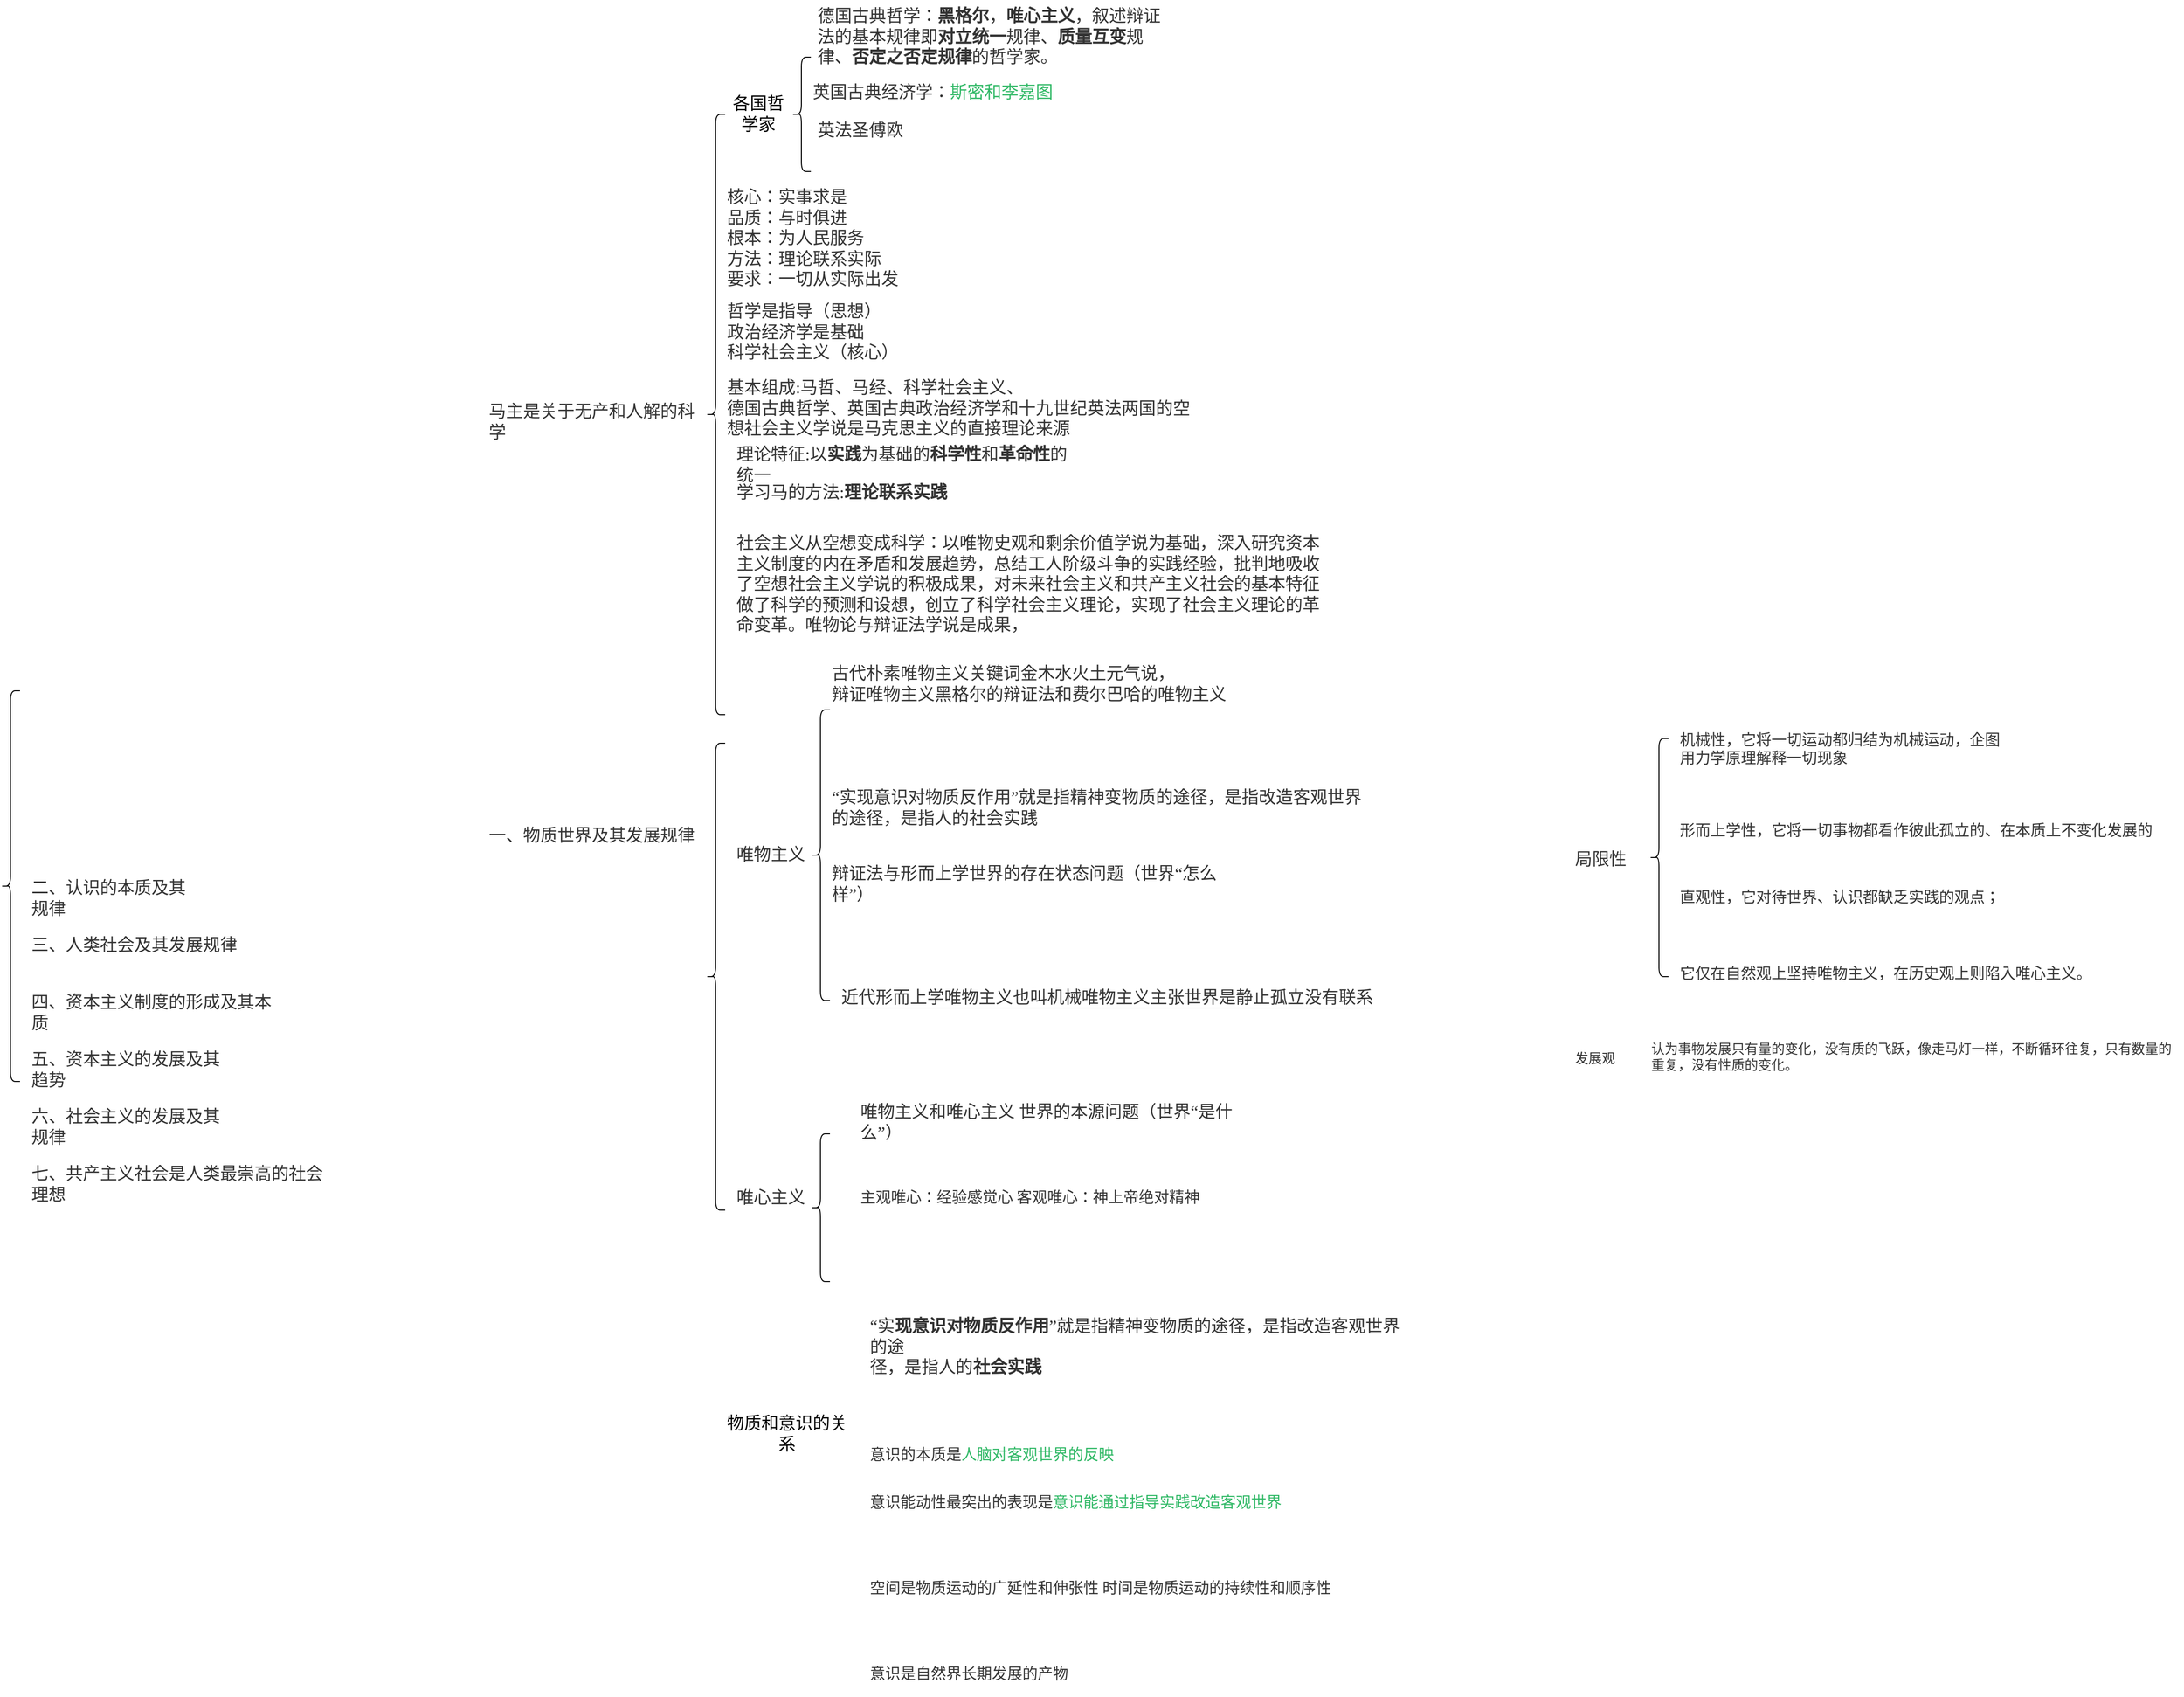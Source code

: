 <mxfile version="24.4.4" type="github">
  <diagram name="第 1 页" id="-wan3ZfH7ez20MEOnloe">
    <mxGraphModel dx="2555" dy="2091" grid="1" gridSize="10" guides="1" tooltips="1" connect="1" arrows="1" fold="1" page="1" pageScale="1" pageWidth="827" pageHeight="1169" math="0" shadow="0">
      <root>
        <mxCell id="0" />
        <mxCell id="1" parent="0" />
        <mxCell id="wunBxoblAqpyveULy-om-1" value="" style="shape=curlyBracket;whiteSpace=wrap;html=1;rounded=1;labelPosition=left;verticalLabelPosition=middle;align=right;verticalAlign=middle;fontSize=18;" parent="1" vertex="1">
          <mxGeometry x="-310" y="495" width="20" height="410" as="geometry" />
        </mxCell>
        <mxCell id="wunBxoblAqpyveULy-om-2" value="&lt;span style=&quot;color: rgb(51, 51, 51); font-family: &amp;quot;Noto Sans SC&amp;quot;; font-size: 18px; font-style: normal; font-variant-ligatures: normal; font-variant-caps: normal; font-weight: 400; letter-spacing: normal; orphans: 2; text-align: left; text-indent: 0px; text-transform: none; widows: 2; word-spacing: 0px; -webkit-text-stroke-width: 0px; white-space: normal; background-color: rgb(255, 255, 255); text-decoration-thickness: initial; text-decoration-style: initial; text-decoration-color: initial; float: none; display: inline !important;&quot;&gt;马主是关于无产和人解的科学&lt;/span&gt;" style="text;whiteSpace=wrap;html=1;fontSize=18;" parent="1" vertex="1">
          <mxGeometry x="200" y="185" width="220" height="40" as="geometry" />
        </mxCell>
        <mxCell id="wunBxoblAqpyveULy-om-3" value="&lt;span style=&quot;color: rgb(51, 51, 51); font-family: &amp;quot;Noto Sans SC&amp;quot;; font-size: 18px; font-style: normal; font-variant-ligatures: normal; font-variant-caps: normal; font-weight: 400; letter-spacing: normal; orphans: 2; text-align: left; text-indent: 0px; text-transform: none; widows: 2; word-spacing: 0px; -webkit-text-stroke-width: 0px; white-space: normal; background-color: rgb(255, 255, 255); text-decoration-thickness: initial; text-decoration-style: initial; text-decoration-color: initial; float: none; display: inline !important;&quot;&gt;一、物质世界及其发展规律&lt;/span&gt;" style="text;whiteSpace=wrap;html=1;fontSize=18;" parent="1" vertex="1">
          <mxGeometry x="200" y="630" width="220" height="40" as="geometry" />
        </mxCell>
        <mxCell id="wunBxoblAqpyveULy-om-4" value="&lt;span style=&quot;color: rgb(51, 51, 51); font-family: &amp;quot;Noto Sans SC&amp;quot;; font-size: 18px; font-style: normal; font-variant-ligatures: normal; font-variant-caps: normal; font-weight: 400; letter-spacing: normal; orphans: 2; text-align: left; text-indent: 0px; text-transform: none; widows: 2; word-spacing: 0px; -webkit-text-stroke-width: 0px; white-space: normal; background-color: rgb(255, 255, 255); text-decoration-thickness: initial; text-decoration-style: initial; text-decoration-color: initial; float: none; display: inline !important;&quot;&gt;二、认识的本质及其规律&lt;/span&gt;" style="text;whiteSpace=wrap;html=1;fontSize=18;" parent="1" vertex="1">
          <mxGeometry x="-280" y="685" width="180" height="40" as="geometry" />
        </mxCell>
        <mxCell id="wunBxoblAqpyveULy-om-5" value="&lt;span style=&quot;color: rgb(51, 51, 51); font-family: &amp;quot;Noto Sans SC&amp;quot;; font-size: 18px; font-style: normal; font-variant-ligatures: normal; font-variant-caps: normal; font-weight: 400; letter-spacing: normal; orphans: 2; text-align: left; text-indent: 0px; text-transform: none; widows: 2; word-spacing: 0px; -webkit-text-stroke-width: 0px; white-space: normal; background-color: rgb(255, 255, 255); text-decoration-thickness: initial; text-decoration-style: initial; text-decoration-color: initial; float: none; display: inline !important;&quot;&gt;三、人类社会及其发展规律&lt;/span&gt;" style="text;whiteSpace=wrap;html=1;fontSize=18;" parent="1" vertex="1">
          <mxGeometry x="-280" y="745" width="260" height="40" as="geometry" />
        </mxCell>
        <mxCell id="wunBxoblAqpyveULy-om-6" value="&lt;span style=&quot;color: rgb(51, 51, 51); font-family: &amp;quot;Noto Sans SC&amp;quot;; font-size: 18px; font-style: normal; font-variant-ligatures: normal; font-variant-caps: normal; font-weight: 400; letter-spacing: normal; orphans: 2; text-align: left; text-indent: 0px; text-transform: none; widows: 2; word-spacing: 0px; -webkit-text-stroke-width: 0px; white-space: normal; background-color: rgb(255, 255, 255); text-decoration-thickness: initial; text-decoration-style: initial; text-decoration-color: initial; float: none; display: inline !important;&quot;&gt;四、资本主义制度的形成及其本质&lt;/span&gt;" style="text;whiteSpace=wrap;html=1;fontSize=18;" parent="1" vertex="1">
          <mxGeometry x="-280" y="805" width="270" height="40" as="geometry" />
        </mxCell>
        <mxCell id="wunBxoblAqpyveULy-om-7" value="&lt;span style=&quot;color: rgb(51, 51, 51); font-family: &amp;quot;Noto Sans SC&amp;quot;; font-size: 18px; font-style: normal; font-variant-ligatures: normal; font-variant-caps: normal; font-weight: 400; letter-spacing: normal; orphans: 2; text-align: left; text-indent: 0px; text-transform: none; widows: 2; word-spacing: 0px; -webkit-text-stroke-width: 0px; white-space: normal; background-color: rgb(255, 255, 255); text-decoration-thickness: initial; text-decoration-style: initial; text-decoration-color: initial; float: none; display: inline !important;&quot;&gt;五、资本主义的发展及其趋势&lt;/span&gt;" style="text;whiteSpace=wrap;html=1;fontSize=18;" parent="1" vertex="1">
          <mxGeometry x="-280" y="865" width="210" height="40" as="geometry" />
        </mxCell>
        <mxCell id="wunBxoblAqpyveULy-om-8" value="&lt;span style=&quot;color: rgb(51, 51, 51); font-family: &amp;quot;Noto Sans SC&amp;quot;; font-size: 18px; font-style: normal; font-variant-ligatures: normal; font-variant-caps: normal; font-weight: 400; letter-spacing: normal; orphans: 2; text-align: left; text-indent: 0px; text-transform: none; widows: 2; word-spacing: 0px; -webkit-text-stroke-width: 0px; white-space: normal; background-color: rgb(255, 255, 255); text-decoration-thickness: initial; text-decoration-style: initial; text-decoration-color: initial; float: none; display: inline !important;&quot;&gt;六、社会主义的发展及其规律&lt;/span&gt;" style="text;whiteSpace=wrap;html=1;fontSize=18;" parent="1" vertex="1">
          <mxGeometry x="-280" y="925" width="210" height="40" as="geometry" />
        </mxCell>
        <mxCell id="wunBxoblAqpyveULy-om-9" value="&lt;span style=&quot;color: rgb(51, 51, 51); font-family: &amp;quot;Noto Sans SC&amp;quot;; font-size: 18px; font-style: normal; font-variant-ligatures: normal; font-variant-caps: normal; font-weight: 400; letter-spacing: normal; orphans: 2; text-align: left; text-indent: 0px; text-transform: none; widows: 2; word-spacing: 0px; -webkit-text-stroke-width: 0px; white-space: normal; background-color: rgb(255, 255, 255); text-decoration-thickness: initial; text-decoration-style: initial; text-decoration-color: initial; float: none; display: inline !important;&quot;&gt;七、共产主义社会是人类最崇高的社会理想&lt;/span&gt;" style="text;whiteSpace=wrap;html=1;fontSize=18;" parent="1" vertex="1">
          <mxGeometry x="-280" y="985" width="310" height="40" as="geometry" />
        </mxCell>
        <mxCell id="wunBxoblAqpyveULy-om-10" value="" style="shape=curlyBracket;whiteSpace=wrap;html=1;rounded=1;labelPosition=left;verticalLabelPosition=middle;align=right;verticalAlign=middle;fontSize=18;" parent="1" vertex="1">
          <mxGeometry x="430" y="-110" width="20" height="630" as="geometry" />
        </mxCell>
        <mxCell id="wunBxoblAqpyveULy-om-11" value="&lt;span style=&quot;color: rgb(51, 51, 51); font-family: &amp;quot;Noto Sans SC&amp;quot;; font-size: 18px; font-style: normal; font-variant-ligatures: normal; font-variant-caps: normal; font-weight: 400; letter-spacing: normal; orphans: 2; text-align: left; text-indent: 0px; text-transform: none; widows: 2; word-spacing: 0px; -webkit-text-stroke-width: 0px; white-space: normal; background-color: rgb(255, 255, 255); text-decoration-thickness: initial; text-decoration-style: initial; text-decoration-color: initial; float: none; display: inline !important;&quot;&gt;基本组成:&lt;/span&gt;&lt;span style=&quot;color: rgb(51, 51, 51); font-family: &amp;quot;Noto Sans SC&amp;quot;; font-size: 18px; background-color: rgb(255, 255, 255);&quot;&gt;马哲、马经、科学社会主义、&lt;/span&gt;&lt;div style=&quot;font-size: 18px;&quot;&gt;&lt;span style=&quot;color: rgb(51, 51, 51); font-family: &amp;quot;Noto Sans SC&amp;quot;; font-size: 18px; background-color: rgb(255, 255, 255);&quot;&gt;德国古典哲学、英国古典政治经济学和十九世纪英法两国的空想社会主义学说是马克思主义的直接理论来源&lt;/span&gt;&lt;span style=&quot;color: rgb(51, 51, 51); font-family: &amp;quot;Noto Sans SC&amp;quot;; font-size: 18px; background-color: rgb(255, 255, 255);&quot;&gt;&lt;br style=&quot;font-size: 18px;&quot;&gt;&lt;/span&gt;&lt;/div&gt;" style="text;whiteSpace=wrap;html=1;fontSize=18;" parent="1" vertex="1">
          <mxGeometry x="450" y="160" width="490" height="60" as="geometry" />
        </mxCell>
        <mxCell id="jRHQk6Dz35OUtVRRtzrg-1" value="&lt;span style=&quot;color: rgb(51, 51, 51); font-family: &amp;quot;Noto Sans SC&amp;quot;; font-size: 18px; font-style: normal; font-variant-ligatures: normal; font-variant-caps: normal; font-weight: 400; letter-spacing: normal; orphans: 2; text-align: left; text-indent: 0px; text-transform: none; widows: 2; word-spacing: 0px; -webkit-text-stroke-width: 0px; white-space: normal; background-color: rgb(255, 255, 255); text-decoration-thickness: initial; text-decoration-style: initial; text-decoration-color: initial; float: none; display: inline !important;&quot;&gt;理论特征:&lt;/span&gt;&lt;span style=&quot;color: rgb(51, 51, 51); font-family: &amp;quot;Noto Sans SC&amp;quot;; font-size: 18px; background-color: rgb(255, 255, 255);&quot;&gt;以&lt;b style=&quot;font-size: 18px;&quot;&gt;实践&lt;/b&gt;为基础的&lt;b style=&quot;font-size: 18px;&quot;&gt;科学性&lt;/b&gt;和&lt;/span&gt;&lt;b style=&quot;color: rgb(51, 51, 51); font-family: &amp;quot;Noto Sans SC&amp;quot;; font-size: 18px;&quot;&gt;革命性&lt;/b&gt;&lt;span style=&quot;background-color: rgb(255, 255, 255); color: rgb(51, 51, 51); font-family: &amp;quot;Noto Sans SC&amp;quot;; font-size: 18px;&quot;&gt;的统一&lt;/span&gt;" style="text;whiteSpace=wrap;html=1;strokeWidth=2;fontSize=18;" vertex="1" parent="1">
          <mxGeometry x="460" y="230" width="350" height="40" as="geometry" />
        </mxCell>
        <mxCell id="jRHQk6Dz35OUtVRRtzrg-2" value="&lt;span style=&quot;color: rgb(51, 51, 51); font-family: &amp;quot;Noto Sans SC&amp;quot;; font-size: 18px; font-style: normal; font-variant-ligatures: normal; font-variant-caps: normal; font-weight: 400; letter-spacing: normal; orphans: 2; text-align: left; text-indent: 0px; text-transform: none; widows: 2; word-spacing: 0px; -webkit-text-stroke-width: 0px; white-space: normal; background-color: rgb(255, 255, 255); text-decoration-thickness: initial; text-decoration-style: initial; text-decoration-color: initial; float: none; display: inline !important;&quot;&gt;学习马的方法:&lt;/span&gt;&lt;span style=&quot;color: rgb(51, 51, 51); font-family: &amp;quot;Noto Sans SC&amp;quot;; font-size: 18px; font-style: normal; font-variant-ligatures: normal; font-variant-caps: normal; letter-spacing: normal; orphans: 2; text-align: left; text-indent: 0px; text-transform: none; widows: 2; word-spacing: 0px; -webkit-text-stroke-width: 0px; white-space: normal; background-color: rgb(255, 255, 255); text-decoration-thickness: initial; text-decoration-style: initial; text-decoration-color: initial; float: none; display: inline !important;&quot;&gt;&lt;b style=&quot;font-size: 18px;&quot;&gt;理论联系实践&lt;/b&gt;&lt;/span&gt;" style="text;whiteSpace=wrap;html=1;fontSize=18;" vertex="1" parent="1">
          <mxGeometry x="460" y="270" width="230" height="40" as="geometry" />
        </mxCell>
        <mxCell id="jRHQk6Dz35OUtVRRtzrg-3" value="&lt;span style=&quot;color: rgb(51, 51, 51); font-family: &amp;quot;Noto Sans SC&amp;quot;; font-size: 18px; font-style: normal; font-variant-ligatures: normal; font-variant-caps: normal; font-weight: 400; letter-spacing: normal; orphans: 2; text-align: left; text-indent: 0px; text-transform: none; widows: 2; word-spacing: 0px; -webkit-text-stroke-width: 0px; white-space: normal; background-color: rgb(255, 255, 255); text-decoration-thickness: initial; text-decoration-style: initial; text-decoration-color: initial; float: none; display: inline !important;&quot;&gt;德国古典哲学：&lt;/span&gt;&lt;span style=&quot;color: rgb(51, 51, 51); font-family: &amp;quot;Noto Sans SC&amp;quot;; font-size: 18px; font-style: normal; font-variant-ligatures: normal; font-variant-caps: normal; letter-spacing: normal; orphans: 2; text-align: left; text-indent: 0px; text-transform: none; widows: 2; word-spacing: 0px; -webkit-text-stroke-width: 0px; white-space: normal; background-color: rgb(255, 255, 255); text-decoration-thickness: initial; text-decoration-style: initial; text-decoration-color: initial; float: none; display: inline !important;&quot;&gt;&lt;b style=&quot;font-size: 18px;&quot;&gt;黑格尔&lt;/b&gt;&lt;/span&gt;&lt;span style=&quot;color: rgb(51, 51, 51); font-family: &amp;quot;Noto Sans SC&amp;quot;; font-size: 18px; font-style: normal; font-variant-ligatures: normal; font-variant-caps: normal; font-weight: 400; letter-spacing: normal; orphans: 2; text-align: left; text-indent: 0px; text-transform: none; widows: 2; word-spacing: 0px; -webkit-text-stroke-width: 0px; white-space: normal; background-color: rgb(255, 255, 255); text-decoration-thickness: initial; text-decoration-style: initial; text-decoration-color: initial; float: none; display: inline !important;&quot;&gt;，&lt;/span&gt;&lt;span style=&quot;color: rgb(51, 51, 51); font-family: &amp;quot;Noto Sans SC&amp;quot;; font-size: 18px; background-color: rgb(255, 255, 255);&quot;&gt;&lt;b style=&quot;font-size: 18px;&quot;&gt;唯心主义&lt;/b&gt;，叙述辩证法的基本规律即&lt;b style=&quot;font-size: 18px;&quot;&gt;对立统一&lt;/b&gt;规律、&lt;b style=&quot;font-size: 18px;&quot;&gt;质量互变&lt;/b&gt;规律、&lt;b style=&quot;font-size: 18px;&quot;&gt;否定之否定规律&lt;/b&gt;的哲学家。&lt;/span&gt;" style="text;whiteSpace=wrap;html=1;fontSize=18;" vertex="1" parent="1">
          <mxGeometry x="545" y="-230" width="370" height="40" as="geometry" />
        </mxCell>
        <mxCell id="jRHQk6Dz35OUtVRRtzrg-4" value="&lt;span style=&quot;color: rgb(51, 51, 51); font-family: &amp;quot;Noto Sans SC&amp;quot;; font-size: 18px; font-style: normal; font-variant-ligatures: normal; font-variant-caps: normal; font-weight: 400; letter-spacing: normal; orphans: 2; text-align: left; text-indent: 0px; text-transform: none; widows: 2; word-spacing: 0px; -webkit-text-stroke-width: 0px; white-space: normal; background-color: rgb(255, 255, 255); text-decoration-thickness: initial; text-decoration-style: initial; text-decoration-color: initial; float: none; display: inline !important;&quot;&gt;英国古典经济学：&lt;/span&gt;&lt;span style=&quot;color: rgb(47, 184, 101); font-family: &amp;quot;Noto Sans SC&amp;quot;; font-size: 18px; background-color: rgb(255, 255, 255);&quot;&gt;斯密和李嘉图&lt;/span&gt;" style="text;whiteSpace=wrap;html=1;fontSize=18;" vertex="1" parent="1">
          <mxGeometry x="540" y="-150" width="270" height="40" as="geometry" />
        </mxCell>
        <mxCell id="jRHQk6Dz35OUtVRRtzrg-5" value="" style="shape=curlyBracket;whiteSpace=wrap;html=1;rounded=1;labelPosition=left;verticalLabelPosition=middle;align=right;verticalAlign=middle;fontSize=18;" vertex="1" parent="1">
          <mxGeometry x="520" y="-170" width="20" height="120" as="geometry" />
        </mxCell>
        <mxCell id="jRHQk6Dz35OUtVRRtzrg-6" value="各国哲学家" style="text;html=1;align=center;verticalAlign=middle;whiteSpace=wrap;rounded=0;fontSize=18;" vertex="1" parent="1">
          <mxGeometry x="450" y="-125" width="70" height="30" as="geometry" />
        </mxCell>
        <mxCell id="jRHQk6Dz35OUtVRRtzrg-8" value="&lt;span style=&quot;color: rgb(51, 51, 51); font-family: &amp;quot;Noto Sans SC&amp;quot;; font-size: 18px; font-style: normal; font-variant-ligatures: normal; font-variant-caps: normal; font-weight: 400; letter-spacing: normal; orphans: 2; text-align: left; text-indent: 0px; text-transform: none; widows: 2; word-spacing: 0px; -webkit-text-stroke-width: 0px; white-space: normal; background-color: rgb(255, 255, 255); text-decoration-thickness: initial; text-decoration-style: initial; text-decoration-color: initial; float: none; display: inline !important;&quot;&gt;社会主义从空想变成科学：&lt;/span&gt;&lt;span style=&quot;color: rgb(51, 51, 51); font-family: &amp;quot;Noto Sans SC&amp;quot;; font-size: 18px; background-color: rgb(255, 255, 255);&quot;&gt;以唯物史观和剩余价值学说为基础，&lt;/span&gt;&lt;span style=&quot;color: rgb(51, 51, 51); font-family: &amp;quot;Noto Sans SC&amp;quot;; font-size: 18px; background-color: rgb(255, 255, 255);&quot;&gt;深入研究资本主义制度的内在矛盾和发展趋势，&lt;/span&gt;&lt;span style=&quot;color: rgb(51, 51, 51); font-family: &amp;quot;Noto Sans SC&amp;quot;; font-size: 18px; background-color: rgb(255, 255, 255);&quot;&gt;总结工人阶级斗争的实践经验，批判地吸收了空想社会主义学说的积极成果，&lt;/span&gt;&lt;span style=&quot;color: rgb(51, 51, 51); font-family: &amp;quot;Noto Sans SC&amp;quot;; font-size: 18px; background-color: rgb(255, 255, 255);&quot;&gt;对未来社会主义和共产主义社会的基本特征做了科学的预测和设想，创立了科学社会主义理论，实现了社会主义理论的革命变革。唯物论与辩证法学说是成果，&lt;/span&gt;" style="text;whiteSpace=wrap;html=1;fontSize=18;" vertex="1" parent="1">
          <mxGeometry x="460" y="322.5" width="630" height="147.5" as="geometry" />
        </mxCell>
        <mxCell id="jRHQk6Dz35OUtVRRtzrg-9" value="&lt;div style=&quot;box-sizing: border-box; margin: 0px; padding: 0px; color: rgb(51, 51, 51); font-family: &amp;quot;Noto Sans SC&amp;quot;; font-size: 18px; font-style: normal; font-variant-ligatures: normal; font-variant-caps: normal; font-weight: 400; letter-spacing: normal; orphans: 2; text-align: left; text-indent: 0px; text-transform: none; widows: 2; word-spacing: 0px; -webkit-text-stroke-width: 0px; white-space: normal; background-color: rgb(255, 255, 255); text-decoration-thickness: initial; text-decoration-style: initial; text-decoration-color: initial;&quot;&gt;&lt;div style=&quot;box-sizing: border-box; margin: 0px; padding: 0px; font-size: 18px;&quot;&gt;核心：实事求是&amp;nbsp;&lt;/div&gt;&lt;div style=&quot;box-sizing: border-box; margin: 0px; padding: 0px; font-size: 18px;&quot;&gt;品质：与时俱进&amp;nbsp;&lt;/div&gt;&lt;div style=&quot;box-sizing: border-box; margin: 0px; padding: 0px; font-size: 18px;&quot;&gt;根本：为人民服务&amp;nbsp;&lt;/div&gt;&lt;div style=&quot;box-sizing: border-box; margin: 0px; padding: 0px; font-size: 18px;&quot;&gt;方法：理论联系实际&amp;nbsp;&lt;/div&gt;&lt;div style=&quot;box-sizing: border-box; margin: 0px; padding: 0px; font-size: 18px;&quot;&gt;要求：一切从实际出发&lt;/div&gt;&lt;/div&gt;&lt;div style=&quot;box-sizing: border-box; margin: 0px 0px auto; padding: 0px; display: flex; justify-content: flex-end; align-items: center; color: rgb(51, 51, 51); font-family: &amp;quot;Noto Sans SC&amp;quot;; font-size: 18px; font-style: normal; font-variant-ligatures: normal; font-variant-caps: normal; font-weight: 400; letter-spacing: normal; orphans: 2; text-align: left; text-indent: 0px; text-transform: none; widows: 2; word-spacing: 0px; -webkit-text-stroke-width: 0px; white-space: normal; background-color: rgb(255, 255, 255); text-decoration-thickness: initial; text-decoration-style: initial; text-decoration-color: initial;&quot; class=&quot;comment_menu&quot;&gt;&lt;button style=&quot;box-sizing: border-box; margin: 0px 20px 0px 0px; padding: 0px; outline: none; border: none; border-radius: 0px; font-family: inherit; font-size: 18px; line-height: inherit; overflow: visible; text-transform: none; appearance: button; background: transparent; display: flex; align-items: center; color: rgb(153, 153, 153); cursor: pointer;&quot; class=&quot;comment_like&quot;&gt;&lt;br class=&quot;Apple-interchange-newline&quot; style=&quot;font-size: 18px;&quot;&gt;&lt;br style=&quot;font-size: 18px;&quot;&gt;&lt;br style=&quot;font-size: 18px;&quot;&gt;&lt;/button&gt;&lt;/div&gt;" style="text;whiteSpace=wrap;html=1;fontSize=18;" vertex="1" parent="1">
          <mxGeometry x="450" y="-40" width="560" height="120" as="geometry" />
        </mxCell>
        <mxCell id="jRHQk6Dz35OUtVRRtzrg-10" value="&lt;span style=&quot;color: rgb(51, 51, 51); font-family: &amp;quot;Noto Sans SC&amp;quot;; font-size: 18px; font-style: normal; font-variant-ligatures: normal; font-variant-caps: normal; font-weight: 400; letter-spacing: normal; orphans: 2; text-align: left; text-indent: 0px; text-transform: none; widows: 2; word-spacing: 0px; -webkit-text-stroke-width: 0px; white-space: normal; background-color: rgb(255, 255, 255); text-decoration-thickness: initial; text-decoration-style: initial; text-decoration-color: initial; float: none; display: inline !important;&quot;&gt;哲学是指导（思想）&lt;/span&gt;&lt;div style=&quot;font-size: 18px;&quot;&gt;&lt;span style=&quot;color: rgb(51, 51, 51); font-family: &amp;quot;Noto Sans SC&amp;quot;; font-size: 18px; font-style: normal; font-variant-ligatures: normal; font-variant-caps: normal; font-weight: 400; letter-spacing: normal; orphans: 2; text-align: left; text-indent: 0px; text-transform: none; widows: 2; word-spacing: 0px; -webkit-text-stroke-width: 0px; white-space: normal; background-color: rgb(255, 255, 255); text-decoration-thickness: initial; text-decoration-style: initial; text-decoration-color: initial; float: none; display: inline !important;&quot;&gt;政治经济学是基础&lt;/span&gt;&lt;/div&gt;&lt;div style=&quot;font-size: 18px;&quot;&gt;&lt;span style=&quot;color: rgb(51, 51, 51); font-family: &amp;quot;Noto Sans SC&amp;quot;; font-size: 18px; font-style: normal; font-variant-ligatures: normal; font-variant-caps: normal; font-weight: 400; letter-spacing: normal; orphans: 2; text-align: left; text-indent: 0px; text-transform: none; widows: 2; word-spacing: 0px; -webkit-text-stroke-width: 0px; white-space: normal; background-color: rgb(255, 255, 255); text-decoration-thickness: initial; text-decoration-style: initial; text-decoration-color: initial; float: none; display: inline !important;&quot;&gt;科学社会主义（核心）&lt;/span&gt;&lt;/div&gt;" style="text;whiteSpace=wrap;html=1;fontSize=18;" vertex="1" parent="1">
          <mxGeometry x="450" y="80" width="560" height="70" as="geometry" />
        </mxCell>
        <mxCell id="jRHQk6Dz35OUtVRRtzrg-11" value="&lt;span style=&quot;color: rgb(51, 51, 51); font-family: &amp;quot;Noto Sans SC&amp;quot;; font-size: 18px; font-style: normal; font-variant-ligatures: normal; font-variant-caps: normal; font-weight: 400; letter-spacing: normal; orphans: 2; text-align: left; text-indent: 0px; text-transform: none; widows: 2; word-spacing: 0px; -webkit-text-stroke-width: 0px; white-space: normal; background-color: rgb(255, 255, 255); text-decoration-thickness: initial; text-decoration-style: initial; text-decoration-color: initial; float: none; display: inline !important;&quot;&gt;英法&lt;/span&gt;&lt;span style=&quot;color: rgb(51, 51, 51); font-family: &amp;quot;Noto Sans SC&amp;quot;; font-size: 18px; background-color: rgb(255, 255, 255);&quot;&gt;圣傅欧&lt;/span&gt;" style="text;whiteSpace=wrap;html=1;fontSize=18;" vertex="1" parent="1">
          <mxGeometry x="545" y="-110" width="125" height="40" as="geometry" />
        </mxCell>
        <mxCell id="jRHQk6Dz35OUtVRRtzrg-12" value="" style="shape=curlyBracket;whiteSpace=wrap;html=1;rounded=1;labelPosition=left;verticalLabelPosition=middle;align=right;verticalAlign=middle;fontSize=18;" vertex="1" parent="1">
          <mxGeometry x="430" y="550" width="20" height="490" as="geometry" />
        </mxCell>
        <mxCell id="jRHQk6Dz35OUtVRRtzrg-13" value="&lt;span style=&quot;color: rgb(51, 51, 51); font-family: &amp;quot;Noto Sans SC&amp;quot;; font-size: 18px; font-style: normal; font-variant-ligatures: normal; font-variant-caps: normal; font-weight: 400; letter-spacing: normal; orphans: 2; text-align: left; text-indent: 0px; text-transform: none; widows: 2; word-spacing: 0px; -webkit-text-stroke-width: 0px; white-space: normal; background-color: rgb(255, 255, 255); text-decoration-thickness: initial; text-decoration-style: initial; text-decoration-color: initial; float: none; display: inline !important;&quot;&gt;古代朴素唯物主义关键词金木水火土元气说，&lt;/span&gt;&lt;div style=&quot;font-size: 18px;&quot;&gt;&lt;span style=&quot;background-color: rgb(255, 255, 255); color: rgb(51, 51, 51); font-family: &amp;quot;Noto Sans SC&amp;quot;;&quot;&gt;辩证唯物主义黑格尔的辩证法和费尔巴哈的唯物主义&lt;/span&gt;&lt;br&gt;&lt;/div&gt;" style="text;whiteSpace=wrap;html=1;fontSize=18;" vertex="1" parent="1">
          <mxGeometry x="560" y="460" width="570" height="120" as="geometry" />
        </mxCell>
        <mxCell id="jRHQk6Dz35OUtVRRtzrg-14" value="&lt;span style=&quot;color: rgb(51, 51, 51); font-family: &amp;quot;Noto Sans SC&amp;quot;; font-size: 18px; font-style: normal; font-variant-ligatures: normal; font-variant-caps: normal; font-weight: 400; letter-spacing: normal; orphans: 2; text-align: left; text-indent: 0px; text-transform: none; widows: 2; word-spacing: 0px; -webkit-text-stroke-width: 0px; white-space: normal; background-color: rgb(255, 255, 255); text-decoration-thickness: initial; text-decoration-style: initial; text-decoration-color: initial; float: none; display: inline !important;&quot;&gt;唯物主义&lt;/span&gt;" style="text;whiteSpace=wrap;html=1;fontSize=18;" vertex="1" parent="1">
          <mxGeometry x="460" y="650" width="80" height="40" as="geometry" />
        </mxCell>
        <mxCell id="jRHQk6Dz35OUtVRRtzrg-15" value="" style="shape=curlyBracket;whiteSpace=wrap;html=1;rounded=1;labelPosition=left;verticalLabelPosition=middle;align=right;verticalAlign=middle;fontSize=18;" vertex="1" parent="1">
          <mxGeometry x="540" y="960" width="20" height="155" as="geometry" />
        </mxCell>
        <mxCell id="jRHQk6Dz35OUtVRRtzrg-16" value="&lt;span style=&quot;color: rgb(51, 51, 51); font-family: &amp;quot;Noto Sans SC&amp;quot;; font-size: 18px; font-style: normal; font-variant-ligatures: normal; font-variant-caps: normal; font-weight: 400; letter-spacing: normal; orphans: 2; text-align: left; text-indent: 0px; text-transform: none; widows: 2; word-spacing: 0px; -webkit-text-stroke-width: 0px; white-space: normal; background-color: rgb(255, 255, 255); text-decoration-thickness: initial; text-decoration-style: initial; text-decoration-color: initial; float: none; display: inline !important;&quot;&gt;唯物主义和唯心主义&amp;nbsp;&lt;/span&gt;&lt;span style=&quot;color: rgb(51, 51, 51); font-family: &amp;quot;Noto Sans SC&amp;quot;; font-size: 18px; background-color: rgb(255, 255, 255);&quot;&gt;世界的本源问题（世界“是什么”）&lt;/span&gt;" style="text;whiteSpace=wrap;html=1;fontSize=18;" vertex="1" parent="1">
          <mxGeometry x="590" y="920" width="420" height="40" as="geometry" />
        </mxCell>
        <mxCell id="jRHQk6Dz35OUtVRRtzrg-17" value="&lt;span style=&quot;color: rgb(51, 51, 51); font-family: &amp;quot;Noto Sans SC&amp;quot;; font-size: 18px; font-style: normal; font-variant-ligatures: normal; font-variant-caps: normal; font-weight: 400; letter-spacing: normal; orphans: 2; text-align: left; text-indent: 0px; text-transform: none; widows: 2; word-spacing: 0px; -webkit-text-stroke-width: 0px; white-space: normal; background-color: rgb(255, 255, 255); text-decoration-thickness: initial; text-decoration-style: initial; text-decoration-color: initial; float: none; display: inline !important;&quot;&gt;辩证法与形而上学&lt;/span&gt;&lt;span style=&quot;color: rgb(51, 51, 51); font-family: &amp;quot;Noto Sans SC&amp;quot;; font-size: 18px; background-color: rgb(255, 255, 255);&quot;&gt;世界的存在状态问题（世界“怎么样”）&lt;/span&gt;" style="text;whiteSpace=wrap;html=1;fontSize=18;" vertex="1" parent="1">
          <mxGeometry x="560" y="670" width="440" height="40" as="geometry" />
        </mxCell>
        <mxCell id="jRHQk6Dz35OUtVRRtzrg-18" value="&lt;span style=&quot;color: rgb(51, 51, 51); font-family: &amp;quot;Noto Sans SC&amp;quot;; font-size: 18px; font-style: normal; font-variant-ligatures: normal; font-variant-caps: normal; font-weight: 400; letter-spacing: normal; orphans: 2; text-align: left; text-indent: 0px; text-transform: none; widows: 2; word-spacing: 0px; -webkit-text-stroke-width: 0px; white-space: normal; background-color: rgb(255, 255, 255); text-decoration-thickness: initial; text-decoration-style: initial; text-decoration-color: initial; float: none; display: inline !important;&quot;&gt;唯心主义&lt;/span&gt;" style="text;whiteSpace=wrap;html=1;fontSize=18;" vertex="1" parent="1">
          <mxGeometry x="460" y="1010" width="80" height="40" as="geometry" />
        </mxCell>
        <mxCell id="jRHQk6Dz35OUtVRRtzrg-19" value="" style="shape=curlyBracket;whiteSpace=wrap;html=1;rounded=1;labelPosition=left;verticalLabelPosition=middle;align=right;verticalAlign=middle;fontSize=18;" vertex="1" parent="1">
          <mxGeometry x="540" y="515" width="20" height="305" as="geometry" />
        </mxCell>
        <mxCell id="jRHQk6Dz35OUtVRRtzrg-20" value="&lt;span style=&quot;color: rgb(51, 51, 51); font-family: &amp;quot;Noto Sans SC&amp;quot;; font-size: 18px; font-style: normal; font-variant-ligatures: normal; font-variant-caps: normal; font-weight: 400; letter-spacing: normal; orphans: 2; text-align: left; text-indent: 0px; text-transform: none; widows: 2; word-spacing: 0px; -webkit-text-stroke-width: 0px; white-space: normal; background-color: rgb(255, 255, 255); text-decoration-thickness: initial; text-decoration-style: initial; text-decoration-color: initial; float: none; display: inline !important;&quot;&gt;“实现意识对物质反作用”就是指精神变物质的途径，是指改造客观世界的途径，是指人的社会实践&lt;/span&gt;" style="text;whiteSpace=wrap;html=1;fontSize=18;" vertex="1" parent="1">
          <mxGeometry x="560" y="590" width="560" height="60" as="geometry" />
        </mxCell>
        <mxCell id="jRHQk6Dz35OUtVRRtzrg-22" value="物质和意识的关系" style="text;html=1;align=center;verticalAlign=middle;whiteSpace=wrap;rounded=0;fontSize=18;" vertex="1" parent="1">
          <mxGeometry x="450" y="1260" width="130" height="30" as="geometry" />
        </mxCell>
        <mxCell id="jRHQk6Dz35OUtVRRtzrg-23" value="&lt;span style=&quot;color: rgb(51, 51, 51); font-family: &amp;quot;Noto Sans SC&amp;quot;; font-size: 18px; font-style: normal; font-variant-ligatures: normal; font-variant-caps: normal; font-weight: 400; letter-spacing: normal; orphans: 2; text-align: left; text-indent: 0px; text-transform: none; widows: 2; word-spacing: 0px; -webkit-text-stroke-width: 0px; white-space: normal; background-color: rgb(255, 255, 255); text-decoration-thickness: initial; text-decoration-style: initial; text-decoration-color: initial; float: none; display: inline !important;&quot;&gt;“实&lt;/span&gt;&lt;span style=&quot;color: rgb(51, 51, 51); font-family: &amp;quot;Noto Sans SC&amp;quot;; font-size: 18px; font-style: normal; font-variant-ligatures: normal; font-variant-caps: normal; letter-spacing: normal; orphans: 2; text-align: left; text-indent: 0px; text-transform: none; widows: 2; word-spacing: 0px; -webkit-text-stroke-width: 0px; white-space: normal; background-color: rgb(255, 255, 255); text-decoration-thickness: initial; text-decoration-style: initial; text-decoration-color: initial; float: none; display: inline !important;&quot;&gt;&lt;b style=&quot;font-size: 18px;&quot;&gt;现意识对物质反作用&lt;/b&gt;&lt;/span&gt;&lt;span style=&quot;color: rgb(51, 51, 51); font-family: &amp;quot;Noto Sans SC&amp;quot;; font-size: 18px; font-style: normal; font-variant-ligatures: normal; font-variant-caps: normal; font-weight: 400; letter-spacing: normal; orphans: 2; text-align: left; text-indent: 0px; text-transform: none; widows: 2; word-spacing: 0px; -webkit-text-stroke-width: 0px; white-space: normal; background-color: rgb(255, 255, 255); text-decoration-thickness: initial; text-decoration-style: initial; text-decoration-color: initial; float: none; display: inline !important;&quot;&gt;”就是指精神变物质的途径，是指改造客观世界的途&lt;/span&gt;&lt;div style=&quot;font-size: 18px;&quot;&gt;&lt;span style=&quot;color: rgb(51, 51, 51); font-family: &amp;quot;Noto Sans SC&amp;quot;; font-size: 18px; font-style: normal; font-variant-ligatures: normal; font-variant-caps: normal; font-weight: 400; letter-spacing: normal; orphans: 2; text-align: left; text-indent: 0px; text-transform: none; widows: 2; word-spacing: 0px; -webkit-text-stroke-width: 0px; white-space: normal; background-color: rgb(255, 255, 255); text-decoration-thickness: initial; text-decoration-style: initial; text-decoration-color: initial; float: none; display: inline !important;&quot;&gt;径，是指人的&lt;/span&gt;&lt;span style=&quot;color: rgb(51, 51, 51); font-family: &amp;quot;Noto Sans SC&amp;quot;; font-size: 18px; font-style: normal; font-variant-ligatures: normal; font-variant-caps: normal; letter-spacing: normal; orphans: 2; text-align: left; text-indent: 0px; text-transform: none; widows: 2; word-spacing: 0px; -webkit-text-stroke-width: 0px; white-space: normal; background-color: rgb(255, 255, 255); text-decoration-thickness: initial; text-decoration-style: initial; text-decoration-color: initial; float: none; display: inline !important;&quot;&gt;&lt;b style=&quot;font-size: 18px;&quot;&gt;社会实践&lt;/b&gt;&lt;/span&gt;&lt;/div&gt;" style="text;whiteSpace=wrap;html=1;fontSize=18;" vertex="1" parent="1">
          <mxGeometry x="600" y="1145" width="560" height="85" as="geometry" />
        </mxCell>
        <mxCell id="jRHQk6Dz35OUtVRRtzrg-26" value="&lt;div style=&quot;forced-color-adjust: none; color: rgb(0, 0, 0); font-family: Helvetica; font-size: 18px; font-style: normal; font-variant-ligatures: normal; font-variant-caps: normal; font-weight: 400; letter-spacing: normal; orphans: 2; text-align: left; text-indent: 0px; text-transform: none; widows: 2; word-spacing: 0px; -webkit-text-stroke-width: 0px; white-space: normal; background-color: rgb(251, 251, 251); text-decoration-thickness: initial; text-decoration-style: initial; text-decoration-color: initial;&quot;&gt;&lt;span style=&quot;forced-color-adjust: none; background-color: rgb(255, 255, 255); color: rgb(51, 51, 51); font-family: &amp;quot;Noto Sans SC&amp;quot;;&quot;&gt;近代形而上学唯物主义也叫机械唯物主义主张世界是静止孤立没有联系&lt;/span&gt;&lt;/div&gt;" style="text;whiteSpace=wrap;html=1;" vertex="1" parent="1">
          <mxGeometry x="570" y="800" width="560" height="40" as="geometry" />
        </mxCell>
        <mxCell id="jRHQk6Dz35OUtVRRtzrg-34" value="" style="group" vertex="1" connectable="0" parent="1">
          <mxGeometry x="1340" y="530" width="640" height="285" as="geometry" />
        </mxCell>
        <mxCell id="jRHQk6Dz35OUtVRRtzrg-27" value="&lt;span style=&quot;color: rgb(51, 51, 51); font-family: &amp;quot;Noto Sans SC&amp;quot;; font-size: 18px; font-style: normal; font-variant-ligatures: normal; font-variant-caps: normal; font-weight: 400; letter-spacing: normal; orphans: 2; text-align: left; text-indent: 0px; text-transform: none; widows: 2; word-spacing: 0px; -webkit-text-stroke-width: 0px; white-space: normal; background-color: rgb(255, 255, 255); text-decoration-thickness: initial; text-decoration-style: initial; text-decoration-color: initial; float: none; display: inline !important;&quot;&gt;局限性&lt;/span&gt;" style="text;whiteSpace=wrap;html=1;fontSize=18;" vertex="1" parent="jRHQk6Dz35OUtVRRtzrg-34">
          <mxGeometry y="125" width="80" height="40" as="geometry" />
        </mxCell>
        <mxCell id="jRHQk6Dz35OUtVRRtzrg-33" value="" style="group" vertex="1" connectable="0" parent="jRHQk6Dz35OUtVRRtzrg-34">
          <mxGeometry x="80" width="560" height="285" as="geometry" />
        </mxCell>
        <mxCell id="jRHQk6Dz35OUtVRRtzrg-25" value="&lt;span style=&quot;color: rgb(51, 51, 51); font-family: &amp;quot;Noto Sans SC&amp;quot;; font-size: 16px; font-style: normal; font-variant-ligatures: normal; font-variant-caps: normal; font-weight: 400; letter-spacing: normal; orphans: 2; text-align: left; text-indent: 0px; text-transform: none; widows: 2; word-spacing: 0px; -webkit-text-stroke-width: 0px; white-space: normal; background-color: rgb(255, 255, 255); text-decoration-thickness: initial; text-decoration-style: initial; text-decoration-color: initial; display: inline !important; float: none;&quot;&gt;机械性，它将一切运动都归结为机械运动，&lt;/span&gt;&lt;span style=&quot;color: rgb(51, 51, 51); font-family: &amp;quot;Noto Sans SC&amp;quot;; font-size: 16px; background-color: rgb(255, 255, 255);&quot;&gt;企图用力学原理解释一切现象&lt;/span&gt;" style="text;whiteSpace=wrap;html=1;" vertex="1" parent="jRHQk6Dz35OUtVRRtzrg-33">
          <mxGeometry x="30" width="350" height="55" as="geometry" />
        </mxCell>
        <mxCell id="jRHQk6Dz35OUtVRRtzrg-29" value="" style="shape=curlyBracket;whiteSpace=wrap;html=1;rounded=1;labelPosition=left;verticalLabelPosition=middle;align=right;verticalAlign=middle;fontSize=18;" vertex="1" parent="jRHQk6Dz35OUtVRRtzrg-33">
          <mxGeometry y="15" width="20" height="250" as="geometry" />
        </mxCell>
        <mxCell id="jRHQk6Dz35OUtVRRtzrg-30" value="&lt;span style=&quot;color: rgb(51, 51, 51); font-family: &amp;quot;Noto Sans SC&amp;quot;; font-size: 16px; font-style: normal; font-variant-ligatures: normal; font-variant-caps: normal; font-weight: 400; letter-spacing: normal; orphans: 2; text-align: left; text-indent: 0px; text-transform: none; widows: 2; word-spacing: 0px; -webkit-text-stroke-width: 0px; white-space: normal; background-color: rgb(255, 255, 255); text-decoration-thickness: initial; text-decoration-style: initial; text-decoration-color: initial; display: inline !important; float: none;&quot;&gt;形而上学性，它将一切事物都看作彼此孤立的、在本质上不变化发展的&lt;/span&gt;" style="text;whiteSpace=wrap;html=1;" vertex="1" parent="jRHQk6Dz35OUtVRRtzrg-33">
          <mxGeometry x="30" y="95" width="530" height="40" as="geometry" />
        </mxCell>
        <mxCell id="jRHQk6Dz35OUtVRRtzrg-31" value="&lt;span style=&quot;color: rgb(51, 51, 51); font-family: &amp;quot;Noto Sans SC&amp;quot;; font-size: 16px; font-style: normal; font-variant-ligatures: normal; font-variant-caps: normal; font-weight: 400; letter-spacing: normal; orphans: 2; text-align: left; text-indent: 0px; text-transform: none; widows: 2; word-spacing: 0px; -webkit-text-stroke-width: 0px; white-space: normal; background-color: rgb(255, 255, 255); text-decoration-thickness: initial; text-decoration-style: initial; text-decoration-color: initial; display: inline !important; float: none;&quot;&gt;直观性，它对待世界、认识都缺乏实践的观点；&lt;/span&gt;" style="text;whiteSpace=wrap;html=1;" vertex="1" parent="jRHQk6Dz35OUtVRRtzrg-33">
          <mxGeometry x="30" y="165" width="370" height="40" as="geometry" />
        </mxCell>
        <mxCell id="jRHQk6Dz35OUtVRRtzrg-32" value="&lt;span style=&quot;color: rgb(51, 51, 51); font-family: &amp;quot;Noto Sans SC&amp;quot;; font-size: 16px; font-style: normal; font-variant-ligatures: normal; font-variant-caps: normal; font-weight: 400; letter-spacing: normal; orphans: 2; text-align: left; text-indent: 0px; text-transform: none; widows: 2; word-spacing: 0px; -webkit-text-stroke-width: 0px; white-space: normal; background-color: rgb(255, 255, 255); text-decoration-thickness: initial; text-decoration-style: initial; text-decoration-color: initial; display: inline !important; float: none;&quot;&gt;它仅在自然观上坚持唯物主义，在历史观上则陷入唯心主义。&lt;/span&gt;" style="text;whiteSpace=wrap;html=1;" vertex="1" parent="jRHQk6Dz35OUtVRRtzrg-33">
          <mxGeometry x="30" y="245" width="470" height="40" as="geometry" />
        </mxCell>
        <mxCell id="jRHQk6Dz35OUtVRRtzrg-35" value="&lt;span style=&quot;color: rgb(51, 51, 51); font-family: &amp;quot;Noto Sans SC&amp;quot;; font-size: 16px; font-style: normal; font-variant-ligatures: normal; font-variant-caps: normal; font-weight: 400; letter-spacing: normal; orphans: 2; text-align: left; text-indent: 0px; text-transform: none; widows: 2; word-spacing: 0px; -webkit-text-stroke-width: 0px; white-space: normal; background-color: rgb(255, 255, 255); text-decoration-thickness: initial; text-decoration-style: initial; text-decoration-color: initial; display: inline !important; float: none;&quot;&gt;意识的本质是&lt;/span&gt;&lt;span style=&quot;color: rgb(47, 184, 101); font-family: &amp;quot;Noto Sans SC&amp;quot;; font-size: 16px; background-color: rgb(255, 255, 255);&quot;&gt;人脑对客观世界的反映&lt;/span&gt;" style="text;whiteSpace=wrap;html=1;" vertex="1" parent="1">
          <mxGeometry x="600" y="1280" width="270" height="40" as="geometry" />
        </mxCell>
        <mxCell id="jRHQk6Dz35OUtVRRtzrg-36" value="&lt;span style=&quot;color: rgb(51, 51, 51); font-family: &amp;quot;Noto Sans SC&amp;quot;; font-size: 16px; font-style: normal; font-variant-ligatures: normal; font-variant-caps: normal; font-weight: 400; letter-spacing: normal; orphans: 2; text-align: left; text-indent: 0px; text-transform: none; widows: 2; word-spacing: 0px; -webkit-text-stroke-width: 0px; white-space: normal; background-color: rgb(255, 255, 255); text-decoration-thickness: initial; text-decoration-style: initial; text-decoration-color: initial; display: inline !important; float: none;&quot;&gt;意识能动性最突出的表现是&lt;/span&gt;&lt;span style=&quot;color: rgb(47, 184, 101); font-family: &amp;quot;Noto Sans SC&amp;quot;; font-size: 16px; background-color: rgb(255, 255, 255);&quot;&gt;意识能通过指导实践改造客观世界&lt;/span&gt;" style="text;whiteSpace=wrap;html=1;" vertex="1" parent="1">
          <mxGeometry x="600" y="1330" width="460" height="40" as="geometry" />
        </mxCell>
        <mxCell id="jRHQk6Dz35OUtVRRtzrg-37" value="&lt;span style=&quot;color: rgb(51, 51, 51); font-family: &amp;quot;Noto Sans SC&amp;quot;; font-size: 16px; font-style: normal; font-variant-ligatures: normal; font-variant-caps: normal; font-weight: 400; letter-spacing: normal; orphans: 2; text-align: left; text-indent: 0px; text-transform: none; widows: 2; word-spacing: 0px; -webkit-text-stroke-width: 0px; white-space: normal; background-color: rgb(255, 255, 255); text-decoration-thickness: initial; text-decoration-style: initial; text-decoration-color: initial; display: inline !important; float: none;&quot;&gt;主观唯心：经验感觉心 客观唯心：神上帝绝对精神&lt;/span&gt;" style="text;whiteSpace=wrap;html=1;" vertex="1" parent="1">
          <mxGeometry x="590" y="1010" width="390" height="40" as="geometry" />
        </mxCell>
        <mxCell id="jRHQk6Dz35OUtVRRtzrg-38" value="&lt;div style=&quot;box-sizing: border-box; margin: 0px; padding: 0px; color: rgb(51, 51, 51); font-family: &amp;quot;Noto Sans SC&amp;quot;; font-size: 16px; font-style: normal; font-variant-ligatures: normal; font-variant-caps: normal; font-weight: 400; letter-spacing: normal; orphans: 2; text-align: left; text-indent: 0px; text-transform: none; widows: 2; word-spacing: 0px; -webkit-text-stroke-width: 0px; white-space: normal; background-color: rgb(255, 255, 255); text-decoration-thickness: initial; text-decoration-style: initial; text-decoration-color: initial;&quot;&gt;&lt;div style=&quot;box-sizing: border-box; margin: 0px; padding: 0px;&quot;&gt;空间是物质运动的广延性和伸张性 时间是物质运动的持续性和顺序性&lt;/div&gt;&lt;/div&gt;&lt;div class=&quot;comment_menu&quot; style=&quot;box-sizing: border-box; margin: 0px 0px auto; padding: 0px; display: flex; justify-content: flex-end; align-items: center; color: rgb(51, 51, 51); font-family: &amp;quot;Noto Sans SC&amp;quot;; font-size: 16px; font-style: normal; font-variant-ligatures: normal; font-variant-caps: normal; font-weight: 400; letter-spacing: normal; orphans: 2; text-align: left; text-indent: 0px; text-transform: none; widows: 2; word-spacing: 0px; -webkit-text-stroke-width: 0px; white-space: normal; background-color: rgb(255, 255, 255); text-decoration-thickness: initial; text-decoration-style: initial; text-decoration-color: initial;&quot;&gt;&lt;button class=&quot;comment_like&quot; style=&quot;box-sizing: border-box; margin: 0px 20px 0px 0px; padding: 0px; outline: none; border: none; border-radius: 0px; font-family: inherit; font-size: inherit; line-height: inherit; overflow: visible; text-transform: none; appearance: button; background: transparent; display: flex; align-items: center; color: rgb(153, 153, 153); cursor: pointer;&quot;&gt;&lt;br class=&quot;Apple-interchange-newline&quot;&gt;&#xa;&#xa;&lt;/button&gt;&lt;/div&gt;" style="text;whiteSpace=wrap;html=1;" vertex="1" parent="1">
          <mxGeometry x="600" y="1420" width="520" height="40" as="geometry" />
        </mxCell>
        <mxCell id="jRHQk6Dz35OUtVRRtzrg-40" value="&lt;span style=&quot;color: rgb(51, 51, 51); font-family: &amp;quot;Helvetica Neue&amp;quot;, Helvetica, Arial, &amp;quot;PingFang SC&amp;quot;, &amp;quot;Hiragino Sans GB&amp;quot;, &amp;quot;Microsoft YaHei&amp;quot;, &amp;quot;WenQuanYi Micro Hei&amp;quot;, sans-serif; font-size: 14px; font-style: normal; font-variant-ligatures: normal; font-variant-caps: normal; font-weight: 400; letter-spacing: normal; orphans: 2; text-align: start; text-indent: 28px; text-transform: none; widows: 2; word-spacing: 0px; -webkit-text-stroke-width: 0px; white-space: normal; background-color: rgb(255, 255, 255); text-decoration-thickness: initial; text-decoration-style: initial; text-decoration-color: initial; display: inline !important; float: none;&quot;&gt;发展观&lt;/span&gt;" style="text;whiteSpace=wrap;html=1;" vertex="1" parent="1">
          <mxGeometry x="1340" y="865" width="80" height="40" as="geometry" />
        </mxCell>
        <mxCell id="jRHQk6Dz35OUtVRRtzrg-41" value="&lt;span style=&quot;color: rgb(51, 51, 51); font-family: &amp;quot;Helvetica Neue&amp;quot;, Helvetica, Arial, &amp;quot;PingFang SC&amp;quot;, &amp;quot;Hiragino Sans GB&amp;quot;, &amp;quot;Microsoft YaHei&amp;quot;, &amp;quot;WenQuanYi Micro Hei&amp;quot;, sans-serif; font-size: 14px; font-style: normal; font-variant-ligatures: normal; font-variant-caps: normal; font-weight: 400; letter-spacing: normal; orphans: 2; text-align: start; text-indent: 28px; text-transform: none; widows: 2; word-spacing: 0px; -webkit-text-stroke-width: 0px; white-space: normal; background-color: rgb(255, 255, 255); text-decoration-thickness: initial; text-decoration-style: initial; text-decoration-color: initial; display: inline !important; float: none;&quot;&gt;认为事物发展只有量的变化，没有质的飞跃，像走马灯一样，不断循环往复，只有数量的重复，没有性质的变化。&lt;/span&gt;" style="text;whiteSpace=wrap;html=1;" vertex="1" parent="1">
          <mxGeometry x="1420" y="855" width="560" height="60" as="geometry" />
        </mxCell>
        <mxCell id="jRHQk6Dz35OUtVRRtzrg-42" value="&lt;span style=&quot;color: rgb(51, 51, 51); font-family: &amp;quot;Noto Sans SC&amp;quot;; font-size: 16px; background-color: rgb(255, 255, 255);&quot;&gt;意识是自然界长期发展的产物&lt;/span&gt;" style="text;whiteSpace=wrap;html=1;" vertex="1" parent="1">
          <mxGeometry x="600" y="1510" width="250" height="40" as="geometry" />
        </mxCell>
      </root>
    </mxGraphModel>
  </diagram>
</mxfile>
